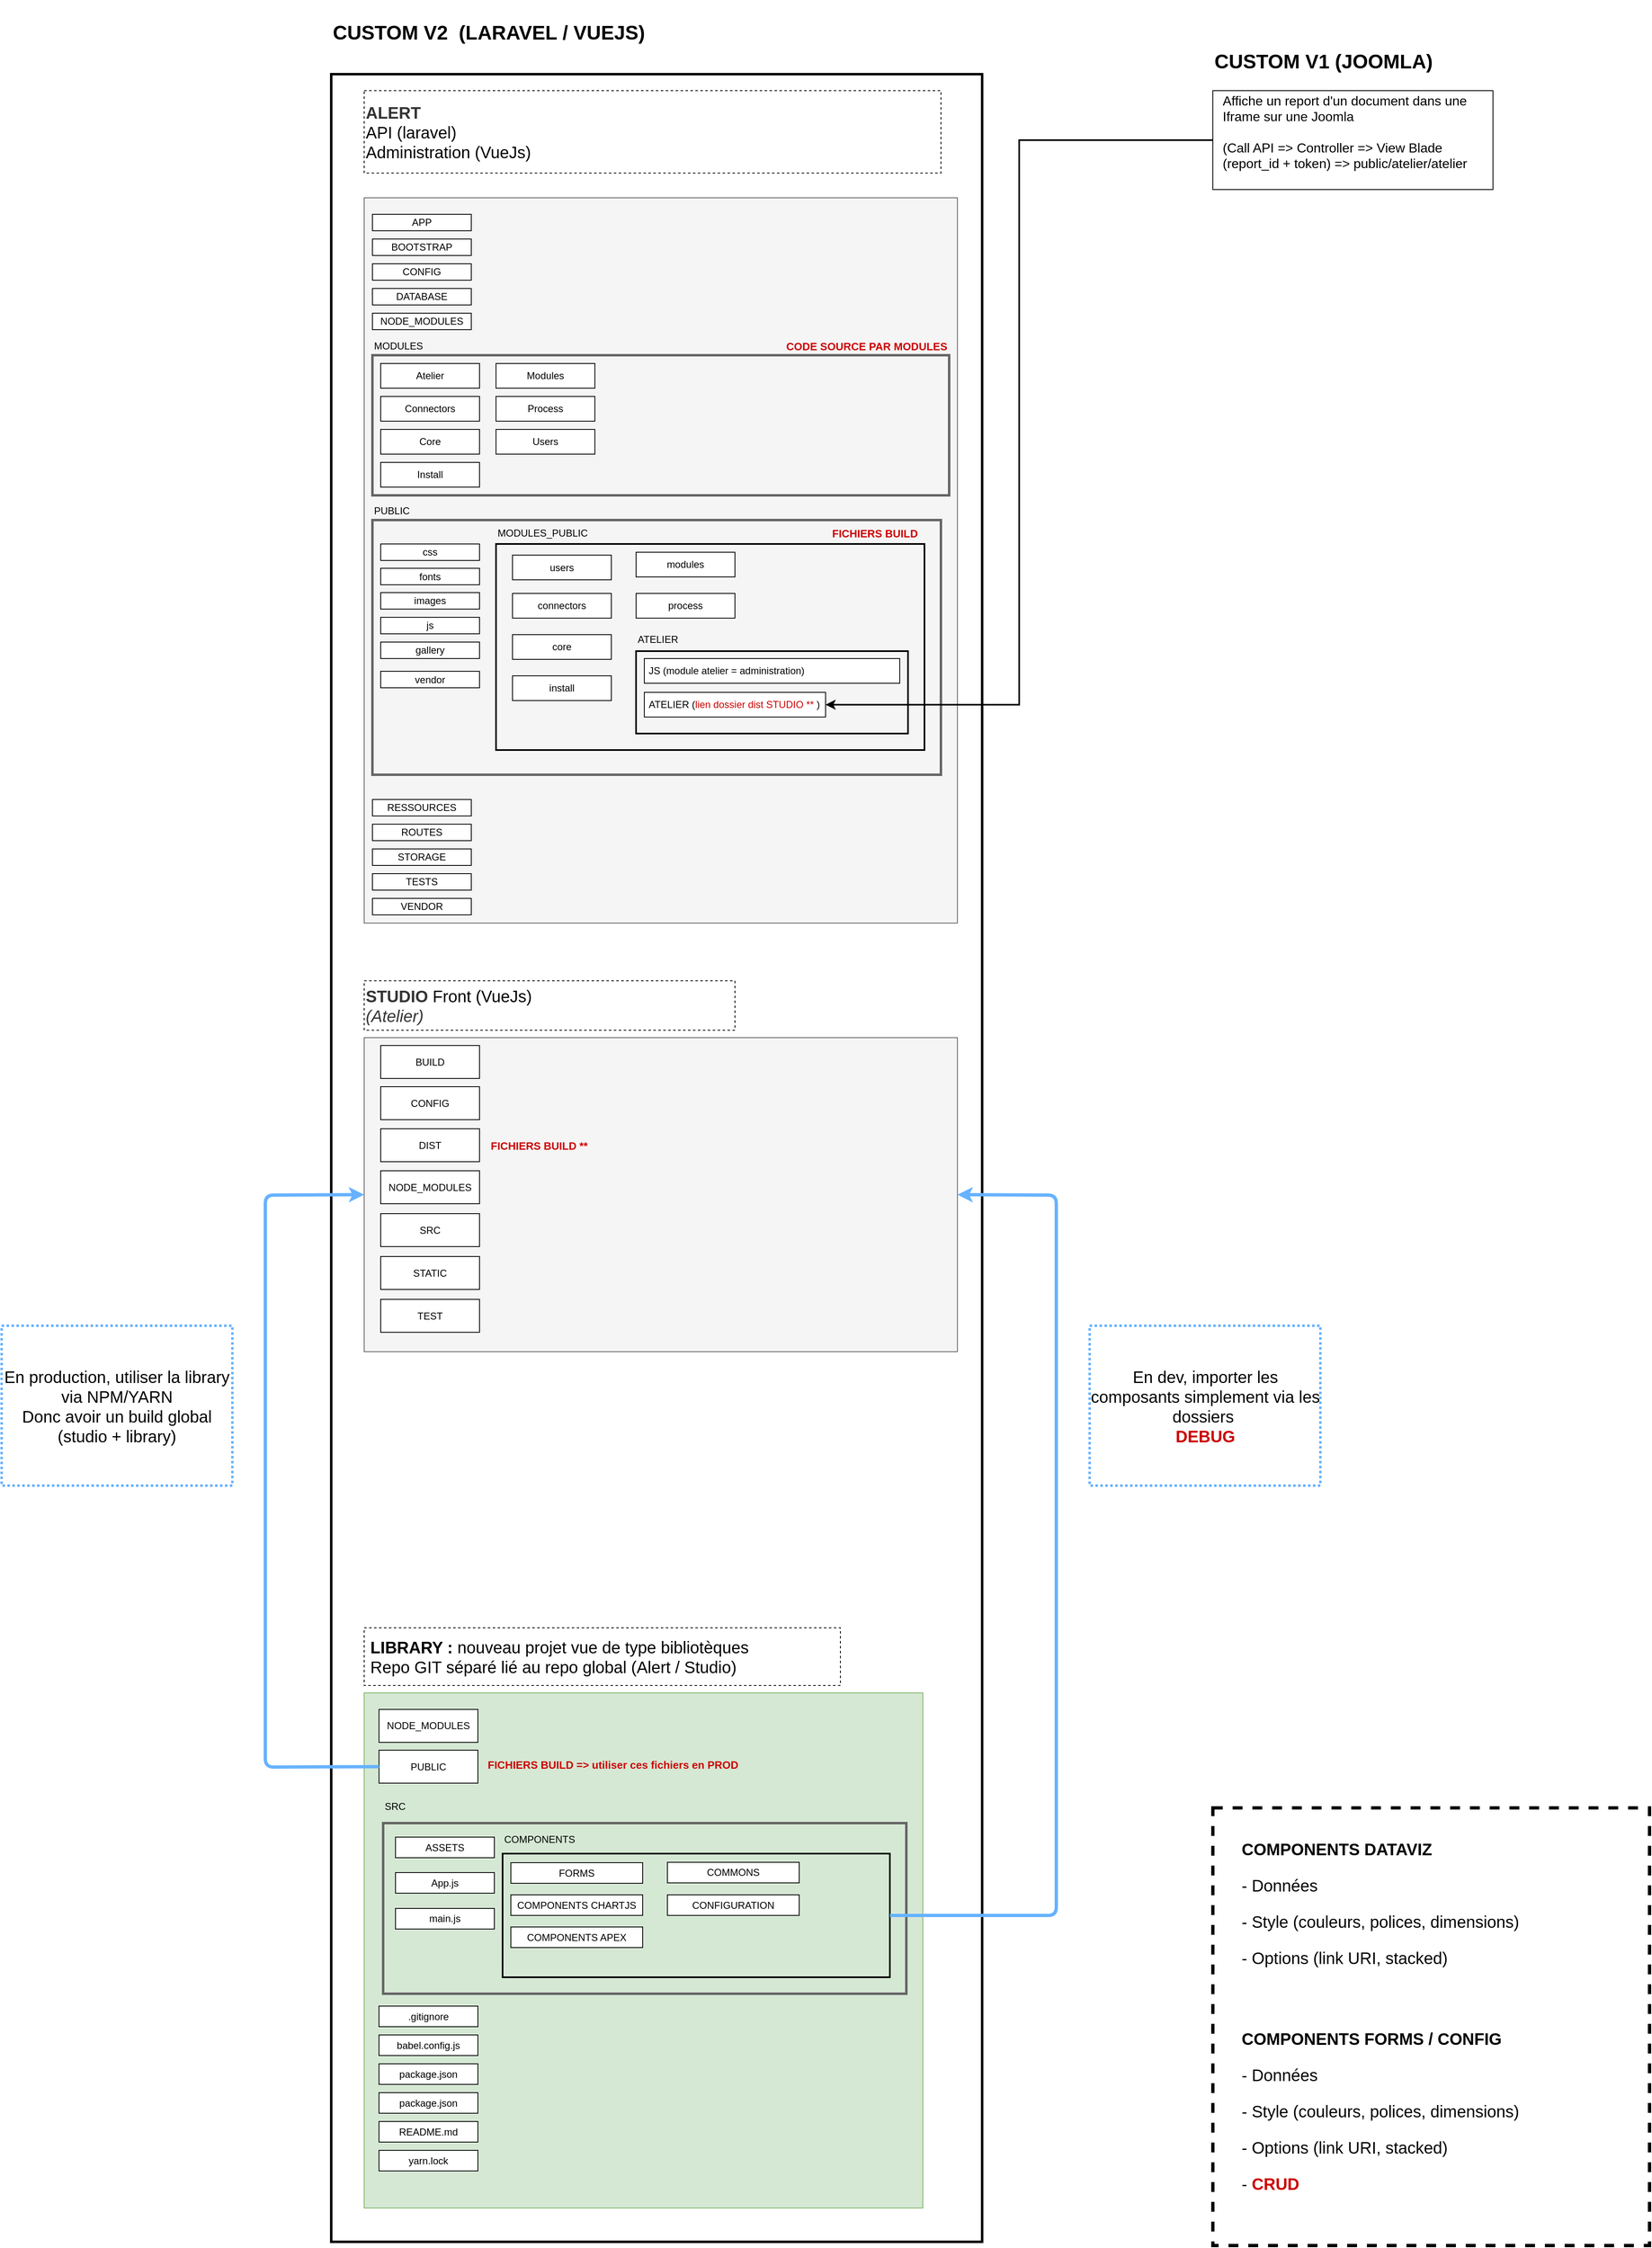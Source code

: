 <mxfile version="12.4.3" type="google" pages="1"><diagram id="PGjMWetetuKiOWKHM-UQ" name="Page-1"><mxGraphModel dx="2940" dy="2147" grid="1" gridSize="10" guides="1" tooltips="1" connect="1" arrows="1" fold="1" page="1" pageScale="1" pageWidth="827" pageHeight="1169" math="0" shadow="0"><root><mxCell id="0"/><mxCell id="1" parent="0"/><mxCell id="-2x3PVNWKfHu2iSr8TUa-105" value="" style="rounded=0;whiteSpace=wrap;html=1;dashed=1;strokeColor=#000000;strokeWidth=4;fillColor=none;movable=0;resizable=0;rotatable=0;deletable=0;editable=0;connectable=0;" parent="1" vertex="1"><mxGeometry x="1110" y="2143.5" width="530" height="531" as="geometry"/></mxCell><mxCell id="-2x3PVNWKfHu2iSr8TUa-1" value="" style="rounded=0;whiteSpace=wrap;html=1;strokeWidth=3;fillColor=none;movable=1;resizable=1;rotatable=1;deletable=1;editable=1;connectable=1;" parent="1" vertex="1"><mxGeometry x="40" y="40" width="790" height="2630" as="geometry"/></mxCell><mxCell id="-2x3PVNWKfHu2iSr8TUa-2" value="&lt;b&gt;&lt;font style=&quot;font-size: 24px&quot;&gt;CUSTOM V2&amp;nbsp; (LARAVEL / VUEJS)&lt;/font&gt;&lt;/b&gt;" style="text;html=1;strokeColor=none;fillColor=none;align=left;verticalAlign=middle;whiteSpace=wrap;rounded=0;" parent="1" vertex="1"><mxGeometry x="40" y="-50" width="500" height="80" as="geometry"/></mxCell><mxCell id="-2x3PVNWKfHu2iSr8TUa-3" value="" style="rounded=0;whiteSpace=wrap;html=1;" parent="1" vertex="1"><mxGeometry x="1110" y="60" width="340" height="120" as="geometry"/></mxCell><mxCell id="-2x3PVNWKfHu2iSr8TUa-4" value="&lt;b&gt;&lt;font style=&quot;font-size: 24px&quot;&gt;CUSTOM V1 (JOOMLA)&lt;/font&gt;&lt;/b&gt;" style="text;html=1;strokeColor=none;fillColor=none;align=left;verticalAlign=middle;whiteSpace=wrap;rounded=0;" parent="1" vertex="1"><mxGeometry x="1110" y="-0.5" width="320" height="50" as="geometry"/></mxCell><mxCell id="-2x3PVNWKfHu2iSr8TUa-5" value="" style="rounded=0;whiteSpace=wrap;html=1;fillColor=#f5f5f5;strokeColor=#666666;fontColor=#333333;movable=1;resizable=1;rotatable=1;deletable=1;editable=1;connectable=1;" parent="1" vertex="1"><mxGeometry x="80" y="190" width="720" height="880" as="geometry"/></mxCell><mxCell id="-2x3PVNWKfHu2iSr8TUa-6" value="&lt;font style=&quot;font-size: 20px&quot;&gt;&lt;span style=&quot;color: rgb(51 , 51 , 51)&quot;&gt;&lt;b&gt;ALERT&lt;/b&gt;&amp;nbsp;&lt;br&gt;&lt;/span&gt;API (laravel)&lt;br&gt;Administration (VueJs)&lt;/font&gt;" style="text;html=1;strokeColor=#000000;fillColor=none;align=left;verticalAlign=middle;whiteSpace=wrap;rounded=0;dashed=1;" parent="1" vertex="1"><mxGeometry x="80" y="60" width="700" height="100" as="geometry"/></mxCell><mxCell id="-2x3PVNWKfHu2iSr8TUa-7" value="" style="rounded=0;whiteSpace=wrap;html=1;fillColor=#f5f5f5;strokeColor=#666666;fontColor=#333333;movable=1;resizable=1;rotatable=1;deletable=1;editable=1;connectable=1;" parent="1" vertex="1"><mxGeometry x="80" y="1209" width="720" height="381" as="geometry"/></mxCell><mxCell id="-2x3PVNWKfHu2iSr8TUa-8" value="&lt;font style=&quot;font-size: 20px&quot;&gt;&lt;span style=&quot;color: rgb(51 , 51 , 51)&quot;&gt;&lt;b&gt;STUDIO&lt;/b&gt;&amp;nbsp;&lt;/span&gt;Front (VueJs)&lt;br style=&quot;color: rgb(51 , 51 , 51)&quot;&gt;&lt;font style=&quot;color: rgb(51 , 51 , 51) ; font-size: 20px&quot;&gt;&lt;i&gt;(Atelier)&amp;nbsp;&lt;/i&gt;&lt;/font&gt;&lt;/font&gt;" style="text;html=1;strokeColor=#000000;fillColor=none;align=left;verticalAlign=middle;whiteSpace=wrap;rounded=0;dashed=1;" parent="1" vertex="1"><mxGeometry x="80" y="1140" width="450" height="60" as="geometry"/></mxCell><mxCell id="-2x3PVNWKfHu2iSr8TUa-10" value="BUILD" style="rounded=0;whiteSpace=wrap;html=1;strokeColor=#000000;strokeWidth=1;fillColor=#ffffff;" parent="1" vertex="1"><mxGeometry x="100" y="1218.5" width="120" height="40" as="geometry"/></mxCell><mxCell id="-2x3PVNWKfHu2iSr8TUa-11" value="CONFIG" style="rounded=0;whiteSpace=wrap;html=1;strokeColor=#000000;strokeWidth=1;fillColor=#ffffff;" parent="1" vertex="1"><mxGeometry x="100" y="1268.5" width="120" height="40" as="geometry"/></mxCell><mxCell id="-2x3PVNWKfHu2iSr8TUa-12" value="DIST" style="rounded=0;whiteSpace=wrap;html=1;strokeColor=#000000;strokeWidth=1;fillColor=#ffffff;" parent="1" vertex="1"><mxGeometry x="100" y="1319.5" width="120" height="40" as="geometry"/></mxCell><mxCell id="-2x3PVNWKfHu2iSr8TUa-13" value="NODE_MODULES&lt;span style=&quot;color: rgba(0 , 0 , 0 , 0) ; font-family: monospace ; font-size: 0px ; white-space: nowrap&quot;&gt;%3CmxGraphModel%3E%3Croot%3E%3CmxCell%20id%3D%220%22%2F%3E%3CmxCell%20id%3D%221%22%20parent%3D%220%22%2F%3E%3CmxCell%20id%3D%222%22%20value%3D%22DIST%22%20style%3D%22rounded%3D0%3BwhiteSpace%3Dwrap%3Bhtml%3D1%3BstrokeColor%3D%23000000%3BstrokeWidth%3D1%3BfillColor%3D%23ffffff%3B%22%20vertex%3D%221%22%20parent%3D%221%22%3E%3CmxGeometry%20x%3D%22100%22%20y%3D%22440%22%20width%3D%22120%22%20height%3D%2240%22%20as%3D%22geometry%22%2F%3E%3C%2FmxCell%3E%3C%2Froot%3E%3C%2FmxGraphModel%3E&lt;/span&gt;" style="rounded=0;whiteSpace=wrap;html=1;strokeColor=#000000;strokeWidth=1;fillColor=#ffffff;" parent="1" vertex="1"><mxGeometry x="100" y="1370.5" width="120" height="40" as="geometry"/></mxCell><mxCell id="-2x3PVNWKfHu2iSr8TUa-14" value="SRC" style="rounded=0;whiteSpace=wrap;html=1;strokeColor=#000000;strokeWidth=1;fillColor=#ffffff;" parent="1" vertex="1"><mxGeometry x="100" y="1422.5" width="120" height="40" as="geometry"/></mxCell><mxCell id="-2x3PVNWKfHu2iSr8TUa-15" value="STATIC" style="rounded=0;whiteSpace=wrap;html=1;strokeColor=#000000;strokeWidth=1;fillColor=#ffffff;" parent="1" vertex="1"><mxGeometry x="100" y="1474.5" width="120" height="40" as="geometry"/></mxCell><mxCell id="-2x3PVNWKfHu2iSr8TUa-16" value="TEST" style="rounded=0;whiteSpace=wrap;html=1;strokeColor=#000000;strokeWidth=1;fillColor=#ffffff;" parent="1" vertex="1"><mxGeometry x="100" y="1526.5" width="120" height="40" as="geometry"/></mxCell><mxCell id="-2x3PVNWKfHu2iSr8TUa-17" value="APP" style="rounded=0;whiteSpace=wrap;html=1;strokeColor=#000000;strokeWidth=1;fillColor=#ffffff;movable=1;resizable=1;rotatable=1;deletable=1;editable=1;connectable=1;" parent="1" vertex="1"><mxGeometry x="90" y="210" width="120" height="20" as="geometry"/></mxCell><mxCell id="-2x3PVNWKfHu2iSr8TUa-19" value="BOOTSTRAP" style="rounded=0;whiteSpace=wrap;html=1;strokeColor=#000000;strokeWidth=1;fillColor=#ffffff;movable=1;resizable=1;rotatable=1;deletable=1;editable=1;connectable=1;" parent="1" vertex="1"><mxGeometry x="90" y="240" width="120" height="20" as="geometry"/></mxCell><mxCell id="-2x3PVNWKfHu2iSr8TUa-20" value="CONFIG" style="rounded=0;whiteSpace=wrap;html=1;strokeColor=#000000;strokeWidth=1;fillColor=#ffffff;movable=1;resizable=1;rotatable=1;deletable=1;editable=1;connectable=1;" parent="1" vertex="1"><mxGeometry x="90" y="270" width="120" height="20" as="geometry"/></mxCell><mxCell id="-2x3PVNWKfHu2iSr8TUa-21" value="DATABASE" style="rounded=0;whiteSpace=wrap;html=1;strokeColor=#000000;strokeWidth=1;fillColor=#ffffff;movable=1;resizable=1;rotatable=1;deletable=1;editable=1;connectable=1;" parent="1" vertex="1"><mxGeometry x="90" y="300" width="120" height="20" as="geometry"/></mxCell><mxCell id="-2x3PVNWKfHu2iSr8TUa-22" value="" style="rounded=0;whiteSpace=wrap;html=1;strokeColor=#666666;strokeWidth=3;fillColor=#f5f5f5;fontColor=#333333;movable=1;resizable=1;rotatable=1;deletable=1;editable=1;connectable=1;" parent="1" vertex="1"><mxGeometry x="90" y="381" width="700" height="170" as="geometry"/></mxCell><mxCell id="-2x3PVNWKfHu2iSr8TUa-23" value="MODULES" style="text;html=1;strokeColor=none;fillColor=none;align=left;verticalAlign=middle;whiteSpace=wrap;rounded=0;movable=1;resizable=1;rotatable=1;deletable=1;editable=1;connectable=1;" parent="1" vertex="1"><mxGeometry x="90" y="360" width="120" height="20" as="geometry"/></mxCell><mxCell id="-2x3PVNWKfHu2iSr8TUa-24" value="Atelier" style="rounded=0;whiteSpace=wrap;html=1;strokeColor=#000000;strokeWidth=1;fillColor=#ffffff;movable=1;resizable=1;rotatable=1;deletable=1;editable=1;connectable=1;" parent="1" vertex="1"><mxGeometry x="100" y="391" width="120" height="30" as="geometry"/></mxCell><mxCell id="-2x3PVNWKfHu2iSr8TUa-25" value="Connectors" style="rounded=0;whiteSpace=wrap;html=1;strokeColor=#000000;strokeWidth=1;fillColor=#ffffff;movable=1;resizable=1;rotatable=1;deletable=1;editable=1;connectable=1;" parent="1" vertex="1"><mxGeometry x="100" y="431" width="120" height="30" as="geometry"/></mxCell><mxCell id="-2x3PVNWKfHu2iSr8TUa-26" value="Core" style="rounded=0;whiteSpace=wrap;html=1;strokeColor=#000000;strokeWidth=1;fillColor=#ffffff;movable=1;resizable=1;rotatable=1;deletable=1;editable=1;connectable=1;" parent="1" vertex="1"><mxGeometry x="100" y="471" width="120" height="30" as="geometry"/></mxCell><mxCell id="-2x3PVNWKfHu2iSr8TUa-27" value="Install" style="rounded=0;whiteSpace=wrap;html=1;strokeColor=#000000;strokeWidth=1;fillColor=#ffffff;movable=1;resizable=1;rotatable=1;deletable=1;editable=1;connectable=1;" parent="1" vertex="1"><mxGeometry x="100" y="511" width="120" height="30" as="geometry"/></mxCell><mxCell id="-2x3PVNWKfHu2iSr8TUa-28" value="Modules" style="rounded=0;whiteSpace=wrap;html=1;strokeColor=#000000;strokeWidth=1;fillColor=#ffffff;movable=1;resizable=1;rotatable=1;deletable=1;editable=1;connectable=1;" parent="1" vertex="1"><mxGeometry x="240" y="391" width="120" height="30" as="geometry"/></mxCell><mxCell id="-2x3PVNWKfHu2iSr8TUa-29" value="Process" style="rounded=0;whiteSpace=wrap;html=1;strokeColor=#000000;strokeWidth=1;fillColor=#ffffff;movable=1;resizable=1;rotatable=1;deletable=1;editable=1;connectable=1;" parent="1" vertex="1"><mxGeometry x="240" y="431" width="120" height="30" as="geometry"/></mxCell><mxCell id="-2x3PVNWKfHu2iSr8TUa-30" value="Users" style="rounded=0;whiteSpace=wrap;html=1;strokeColor=#000000;strokeWidth=1;fillColor=#ffffff;movable=1;resizable=1;rotatable=1;deletable=1;editable=1;connectable=1;" parent="1" vertex="1"><mxGeometry x="240" y="471" width="120" height="30" as="geometry"/></mxCell><mxCell id="-2x3PVNWKfHu2iSr8TUa-31" value="NODE_MODULES" style="rounded=0;whiteSpace=wrap;html=1;strokeColor=#000000;strokeWidth=1;fillColor=#ffffff;movable=1;resizable=1;rotatable=1;deletable=1;editable=1;connectable=1;" parent="1" vertex="1"><mxGeometry x="90" y="330" width="120" height="20" as="geometry"/></mxCell><mxCell id="-2x3PVNWKfHu2iSr8TUa-33" value="RESSOURCES" style="rounded=0;whiteSpace=wrap;html=1;strokeColor=#000000;strokeWidth=1;fillColor=#ffffff;movable=1;resizable=1;rotatable=1;deletable=1;editable=1;connectable=1;" parent="1" vertex="1"><mxGeometry x="90" y="920" width="120" height="20" as="geometry"/></mxCell><mxCell id="-2x3PVNWKfHu2iSr8TUa-34" value="ROUTES" style="rounded=0;whiteSpace=wrap;html=1;strokeColor=#000000;strokeWidth=1;fillColor=#ffffff;movable=1;resizable=1;rotatable=1;deletable=1;editable=1;connectable=1;" parent="1" vertex="1"><mxGeometry x="90" y="950" width="120" height="20" as="geometry"/></mxCell><mxCell id="-2x3PVNWKfHu2iSr8TUa-35" value="STORAGE" style="rounded=0;whiteSpace=wrap;html=1;strokeColor=#000000;strokeWidth=1;fillColor=#ffffff;movable=1;resizable=1;rotatable=1;deletable=1;editable=1;connectable=1;" parent="1" vertex="1"><mxGeometry x="90" y="980" width="120" height="20" as="geometry"/></mxCell><mxCell id="-2x3PVNWKfHu2iSr8TUa-36" value="TESTS" style="rounded=0;whiteSpace=wrap;html=1;strokeColor=#000000;strokeWidth=1;fillColor=#ffffff;movable=1;resizable=1;rotatable=1;deletable=1;editable=1;connectable=1;" parent="1" vertex="1"><mxGeometry x="90" y="1010" width="120" height="20" as="geometry"/></mxCell><mxCell id="-2x3PVNWKfHu2iSr8TUa-37" value="VENDOR" style="rounded=0;whiteSpace=wrap;html=1;strokeColor=#000000;strokeWidth=1;fillColor=#ffffff;movable=1;resizable=1;rotatable=1;deletable=1;editable=1;connectable=1;" parent="1" vertex="1"><mxGeometry x="90" y="1040" width="120" height="20" as="geometry"/></mxCell><mxCell id="-2x3PVNWKfHu2iSr8TUa-38" value="" style="rounded=0;whiteSpace=wrap;html=1;strokeColor=#666666;strokeWidth=3;fillColor=#f5f5f5;fontColor=#333333;movable=1;resizable=1;rotatable=1;deletable=1;editable=1;connectable=1;" parent="1" vertex="1"><mxGeometry x="90" y="581" width="690" height="309" as="geometry"/></mxCell><mxCell id="-2x3PVNWKfHu2iSr8TUa-39" value="PUBLIC" style="text;html=1;strokeColor=none;fillColor=none;align=left;verticalAlign=middle;whiteSpace=wrap;rounded=0;movable=1;resizable=1;rotatable=1;deletable=1;editable=1;connectable=1;" parent="1" vertex="1"><mxGeometry x="90" y="559.5" width="120" height="20" as="geometry"/></mxCell><mxCell id="-2x3PVNWKfHu2iSr8TUa-40" value="css" style="rounded=0;whiteSpace=wrap;html=1;strokeColor=#000000;strokeWidth=1;fillColor=#ffffff;movable=1;resizable=1;rotatable=1;deletable=1;editable=1;connectable=1;" parent="1" vertex="1"><mxGeometry x="100" y="610" width="120" height="20" as="geometry"/></mxCell><mxCell id="-2x3PVNWKfHu2iSr8TUa-41" value="fonts" style="rounded=0;whiteSpace=wrap;html=1;strokeColor=#000000;strokeWidth=1;fillColor=#ffffff;movable=1;resizable=1;rotatable=1;deletable=1;editable=1;connectable=1;" parent="1" vertex="1"><mxGeometry x="100" y="639.5" width="120" height="20" as="geometry"/></mxCell><mxCell id="-2x3PVNWKfHu2iSr8TUa-42" value="images" style="rounded=0;whiteSpace=wrap;html=1;strokeColor=#000000;strokeWidth=1;fillColor=#ffffff;movable=1;resizable=1;rotatable=1;deletable=1;editable=1;connectable=1;" parent="1" vertex="1"><mxGeometry x="100" y="669" width="120" height="20" as="geometry"/></mxCell><mxCell id="-2x3PVNWKfHu2iSr8TUa-44" value="js" style="rounded=0;whiteSpace=wrap;html=1;strokeColor=#000000;strokeWidth=1;fillColor=#ffffff;movable=1;resizable=1;rotatable=1;deletable=1;editable=1;connectable=1;" parent="1" vertex="1"><mxGeometry x="100" y="699" width="120" height="20" as="geometry"/></mxCell><mxCell id="-2x3PVNWKfHu2iSr8TUa-45" value="" style="rounded=0;whiteSpace=wrap;html=1;strokeColor=#000000;strokeWidth=2;fillColor=none;movable=1;resizable=1;rotatable=1;deletable=1;editable=1;connectable=1;" parent="1" vertex="1"><mxGeometry x="240" y="610" width="520" height="250" as="geometry"/></mxCell><mxCell id="-2x3PVNWKfHu2iSr8TUa-47" value="MODULES_PUBLIC" style="text;html=1;strokeColor=none;fillColor=none;align=left;verticalAlign=middle;whiteSpace=wrap;rounded=0;movable=1;resizable=1;rotatable=1;deletable=1;editable=1;connectable=1;" parent="1" vertex="1"><mxGeometry x="240" y="587" width="120" height="20" as="geometry"/></mxCell><mxCell id="-2x3PVNWKfHu2iSr8TUa-48" value="" style="rounded=0;whiteSpace=wrap;html=1;strokeColor=#000000;strokeWidth=2;fillColor=none;movable=1;resizable=1;rotatable=1;deletable=1;editable=1;connectable=1;" parent="1" vertex="1"><mxGeometry x="410" y="740" width="330" height="100" as="geometry"/></mxCell><mxCell id="-2x3PVNWKfHu2iSr8TUa-49" value="gallery" style="rounded=0;whiteSpace=wrap;html=1;strokeColor=#000000;strokeWidth=1;fillColor=#ffffff;movable=1;resizable=1;rotatable=1;deletable=1;editable=1;connectable=1;" parent="1" vertex="1"><mxGeometry x="100" y="729" width="120" height="20" as="geometry"/></mxCell><mxCell id="-2x3PVNWKfHu2iSr8TUa-50" value="vendor" style="rounded=0;whiteSpace=wrap;html=1;strokeColor=#000000;strokeWidth=1;fillColor=#ffffff;movable=1;resizable=1;rotatable=1;deletable=1;editable=1;connectable=1;" parent="1" vertex="1"><mxGeometry x="100" y="764.5" width="120" height="20" as="geometry"/></mxCell><mxCell id="-2x3PVNWKfHu2iSr8TUa-51" value="connectors" style="rounded=0;whiteSpace=wrap;html=1;strokeColor=#000000;strokeWidth=1;fillColor=#ffffff;movable=1;resizable=1;rotatable=1;deletable=1;editable=1;connectable=1;" parent="1" vertex="1"><mxGeometry x="260" y="670" width="120" height="30" as="geometry"/></mxCell><mxCell id="-2x3PVNWKfHu2iSr8TUa-52" value="core" style="rounded=0;whiteSpace=wrap;html=1;strokeColor=#000000;strokeWidth=1;fillColor=#ffffff;movable=1;resizable=1;rotatable=1;deletable=1;editable=1;connectable=1;" parent="1" vertex="1"><mxGeometry x="260" y="720" width="120" height="30" as="geometry"/></mxCell><mxCell id="-2x3PVNWKfHu2iSr8TUa-53" value="install" style="rounded=0;whiteSpace=wrap;html=1;strokeColor=#000000;strokeWidth=1;fillColor=#ffffff;movable=1;resizable=1;rotatable=1;deletable=1;editable=1;connectable=1;" parent="1" vertex="1"><mxGeometry x="260" y="770" width="120" height="30" as="geometry"/></mxCell><mxCell id="-2x3PVNWKfHu2iSr8TUa-54" value="modules" style="rounded=0;whiteSpace=wrap;html=1;strokeColor=#000000;strokeWidth=1;fillColor=#ffffff;movable=1;resizable=1;rotatable=1;deletable=1;editable=1;connectable=1;" parent="1" vertex="1"><mxGeometry x="410" y="620" width="120" height="30" as="geometry"/></mxCell><mxCell id="-2x3PVNWKfHu2iSr8TUa-55" value="process" style="rounded=0;whiteSpace=wrap;html=1;strokeColor=#000000;strokeWidth=1;fillColor=#ffffff;movable=1;resizable=1;rotatable=1;deletable=1;editable=1;connectable=1;" parent="1" vertex="1"><mxGeometry x="410" y="670" width="120" height="30" as="geometry"/></mxCell><mxCell id="-2x3PVNWKfHu2iSr8TUa-56" value="users" style="rounded=0;whiteSpace=wrap;html=1;strokeColor=#000000;strokeWidth=1;fillColor=#ffffff;movable=1;resizable=1;rotatable=1;deletable=1;editable=1;connectable=1;" parent="1" vertex="1"><mxGeometry x="260" y="623.5" width="120" height="30" as="geometry"/></mxCell><mxCell id="-2x3PVNWKfHu2iSr8TUa-58" value="ATELIER" style="text;html=1;strokeColor=none;fillColor=none;align=left;verticalAlign=middle;whiteSpace=wrap;rounded=0;movable=1;resizable=1;rotatable=1;deletable=1;editable=1;connectable=1;" parent="1" vertex="1"><mxGeometry x="410" y="715.5" width="120" height="20" as="geometry"/></mxCell><mxCell id="-2x3PVNWKfHu2iSr8TUa-61" value="&amp;nbsp;JS (module atelier = administration)" style="rounded=0;whiteSpace=wrap;html=1;strokeColor=#000000;strokeWidth=1;fillColor=#ffffff;align=left;movable=1;resizable=1;rotatable=1;deletable=1;editable=1;connectable=1;" parent="1" vertex="1"><mxGeometry x="420" y="749" width="310" height="30" as="geometry"/></mxCell><mxCell id="-2x3PVNWKfHu2iSr8TUa-62" value="&amp;nbsp;ATELIER (&lt;font color=&quot;#cc0000&quot;&gt;lien dossier dist STUDIO **&lt;/font&gt;&amp;nbsp;)" style="rounded=0;whiteSpace=wrap;html=1;strokeColor=#000000;strokeWidth=1;fillColor=#ffffff;align=left;movable=1;resizable=1;rotatable=1;deletable=1;editable=1;connectable=1;" parent="1" vertex="1"><mxGeometry x="420" y="790" width="220" height="30" as="geometry"/></mxCell><mxCell id="-2x3PVNWKfHu2iSr8TUa-63" value="&lt;b&gt;&lt;font color=&quot;#cc0000&quot; style=&quot;font-size: 13px&quot;&gt;FICHIERS BUILD&lt;/font&gt;&lt;/b&gt;" style="text;html=1;strokeColor=none;fillColor=none;align=center;verticalAlign=middle;whiteSpace=wrap;rounded=0;movable=1;resizable=1;rotatable=1;deletable=1;editable=1;connectable=1;" parent="1" vertex="1"><mxGeometry x="640" y="587" width="120" height="20" as="geometry"/></mxCell><mxCell id="-2x3PVNWKfHu2iSr8TUa-64" value="&lt;font color=&quot;#cc0000&quot;&gt;&lt;span style=&quot;font-size: 13px&quot;&gt;&lt;b&gt;CODE SOURCE PAR MODULES&lt;/b&gt;&lt;/span&gt;&lt;/font&gt;" style="text;html=1;strokeColor=none;fillColor=none;align=center;verticalAlign=middle;whiteSpace=wrap;rounded=0;movable=1;resizable=1;rotatable=1;deletable=1;editable=1;connectable=1;" parent="1" vertex="1"><mxGeometry x="590" y="360" width="200" height="20" as="geometry"/></mxCell><mxCell id="-2x3PVNWKfHu2iSr8TUa-65" value="" style="rounded=0;whiteSpace=wrap;html=1;strokeColor=#82b366;strokeWidth=1;fillColor=#d5e8d4;" parent="1" vertex="1"><mxGeometry x="80" y="2004" width="678" height="625" as="geometry"/></mxCell><mxCell id="-2x3PVNWKfHu2iSr8TUa-67" value="NODE_MODULES" style="rounded=0;whiteSpace=wrap;html=1;strokeColor=#000000;strokeWidth=1;fillColor=#ffffff;" parent="1" vertex="1"><mxGeometry x="98" y="2024" width="120" height="40" as="geometry"/></mxCell><mxCell id="-2x3PVNWKfHu2iSr8TUa-69" value="PUBLIC" style="rounded=0;whiteSpace=wrap;html=1;strokeColor=#000000;strokeWidth=1;fillColor=#ffffff;" parent="1" vertex="1"><mxGeometry x="98" y="2073.5" width="120" height="40" as="geometry"/></mxCell><mxCell id="-2x3PVNWKfHu2iSr8TUa-70" value=".gitignore" style="rounded=0;whiteSpace=wrap;html=1;strokeColor=#000000;strokeWidth=1;fillColor=#ffffff;" parent="1" vertex="1"><mxGeometry x="98" y="2384" width="120" height="25" as="geometry"/></mxCell><mxCell id="-2x3PVNWKfHu2iSr8TUa-71" value="babel.config.js" style="rounded=0;whiteSpace=wrap;html=1;strokeColor=#000000;strokeWidth=1;fillColor=#ffffff;" parent="1" vertex="1"><mxGeometry x="98" y="2419" width="120" height="25" as="geometry"/></mxCell><mxCell id="-2x3PVNWKfHu2iSr8TUa-72" value="package.json" style="rounded=0;whiteSpace=wrap;html=1;strokeColor=#000000;strokeWidth=1;fillColor=#ffffff;" parent="1" vertex="1"><mxGeometry x="98" y="2454" width="120" height="25" as="geometry"/></mxCell><mxCell id="-2x3PVNWKfHu2iSr8TUa-75" value="package.json" style="rounded=0;whiteSpace=wrap;html=1;strokeColor=#000000;strokeWidth=1;fillColor=#ffffff;" parent="1" vertex="1"><mxGeometry x="98" y="2489" width="120" height="25" as="geometry"/></mxCell><mxCell id="-2x3PVNWKfHu2iSr8TUa-76" value="README.md" style="rounded=0;whiteSpace=wrap;html=1;strokeColor=#000000;strokeWidth=1;fillColor=#ffffff;" parent="1" vertex="1"><mxGeometry x="98" y="2524" width="120" height="25" as="geometry"/></mxCell><mxCell id="-2x3PVNWKfHu2iSr8TUa-77" value="yarn.lock" style="rounded=0;whiteSpace=wrap;html=1;strokeColor=#000000;strokeWidth=1;fillColor=#ffffff;" parent="1" vertex="1"><mxGeometry x="98" y="2559" width="120" height="25" as="geometry"/></mxCell><mxCell id="-2x3PVNWKfHu2iSr8TUa-78" value="&lt;b&gt;&lt;font color=&quot;#cc0000&quot; style=&quot;font-size: 13px&quot;&gt;FICHIERS BUILD =&amp;gt; utiliser ces fichiers en PROD&lt;/font&gt;&lt;/b&gt;" style="text;html=1;strokeColor=none;fillColor=none;align=left;verticalAlign=middle;whiteSpace=wrap;rounded=0;" parent="1" vertex="1"><mxGeometry x="228" y="2073" width="500" height="36" as="geometry"/></mxCell><mxCell id="-2x3PVNWKfHu2iSr8TUa-83" value="" style="rounded=0;whiteSpace=wrap;html=1;strokeColor=#666666;strokeWidth=3;fillColor=none;fontColor=#333333;movable=1;resizable=1;rotatable=1;deletable=1;editable=1;connectable=1;" parent="1" vertex="1"><mxGeometry x="103" y="2162" width="635" height="207" as="geometry"/></mxCell><mxCell id="-2x3PVNWKfHu2iSr8TUa-84" value="SRC" style="text;html=1;strokeColor=none;fillColor=none;align=left;verticalAlign=middle;whiteSpace=wrap;rounded=0;" parent="1" vertex="1"><mxGeometry x="103" y="2132" width="120" height="20" as="geometry"/></mxCell><mxCell id="-2x3PVNWKfHu2iSr8TUa-85" value="ASSETS" style="rounded=0;whiteSpace=wrap;html=1;strokeColor=#000000;strokeWidth=1;fillColor=#ffffff;" parent="1" vertex="1"><mxGeometry x="118" y="2179" width="120" height="25" as="geometry"/></mxCell><mxCell id="-2x3PVNWKfHu2iSr8TUa-86" value="" style="rounded=0;whiteSpace=wrap;html=1;strokeColor=#000000;strokeWidth=2;fillColor=none;" parent="1" vertex="1"><mxGeometry x="248" y="2199" width="470" height="150" as="geometry"/></mxCell><mxCell id="-2x3PVNWKfHu2iSr8TUa-87" value="App.js" style="rounded=0;whiteSpace=wrap;html=1;strokeColor=#000000;strokeWidth=1;fillColor=#ffffff;" parent="1" vertex="1"><mxGeometry x="118" y="2222" width="120" height="25" as="geometry"/></mxCell><mxCell id="-2x3PVNWKfHu2iSr8TUa-88" value="main.js" style="rounded=0;whiteSpace=wrap;html=1;strokeColor=#000000;strokeWidth=1;fillColor=#ffffff;" parent="1" vertex="1"><mxGeometry x="118" y="2265.5" width="120" height="25" as="geometry"/></mxCell><mxCell id="-2x3PVNWKfHu2iSr8TUa-89" value="COMPONENTS" style="text;html=1;strokeColor=none;fillColor=none;align=left;verticalAlign=middle;whiteSpace=wrap;rounded=0;" parent="1" vertex="1"><mxGeometry x="248" y="2171.5" width="120" height="20" as="geometry"/></mxCell><mxCell id="-2x3PVNWKfHu2iSr8TUa-90" value="FORMS" style="rounded=0;whiteSpace=wrap;html=1;strokeColor=#000000;strokeWidth=1;fillColor=#ffffff;" parent="1" vertex="1"><mxGeometry x="258" y="2210" width="160" height="25" as="geometry"/></mxCell><mxCell id="-2x3PVNWKfHu2iSr8TUa-91" value="COMPONENTS CHARTJS" style="rounded=0;whiteSpace=wrap;html=1;strokeColor=#000000;strokeWidth=1;fillColor=#ffffff;" parent="1" vertex="1"><mxGeometry x="258" y="2249" width="160" height="25" as="geometry"/></mxCell><mxCell id="-2x3PVNWKfHu2iSr8TUa-92" value="COMPONENTS APEX" style="rounded=0;whiteSpace=wrap;html=1;strokeColor=#000000;strokeWidth=1;fillColor=#ffffff;" parent="1" vertex="1"><mxGeometry x="258" y="2288" width="160" height="25" as="geometry"/></mxCell><mxCell id="-2x3PVNWKfHu2iSr8TUa-93" value="COMMONS" style="rounded=0;whiteSpace=wrap;html=1;strokeColor=#000000;strokeWidth=1;fillColor=#ffffff;" parent="1" vertex="1"><mxGeometry x="448" y="2209.5" width="160" height="25" as="geometry"/></mxCell><mxCell id="-2x3PVNWKfHu2iSr8TUa-94" value="&lt;font style=&quot;font-size: 20px&quot;&gt;&lt;b&gt;&amp;nbsp;LIBRARY :&amp;nbsp;&lt;/b&gt;nouveau projet vue de type bibliotèques&lt;br&gt;&amp;nbsp;Repo GIT séparé lié au repo global (Alert / Studio)&lt;/font&gt;" style="text;html=1;strokeColor=#000000;fillColor=none;align=left;verticalAlign=middle;whiteSpace=wrap;rounded=0;dashed=1;" parent="1" vertex="1"><mxGeometry x="80" y="1925" width="578" height="70" as="geometry"/></mxCell><mxCell id="-2x3PVNWKfHu2iSr8TUa-96" value="&lt;b&gt;&lt;font color=&quot;#cc0000&quot; style=&quot;font-size: 13px&quot;&gt;FICHIERS BUILD **&lt;/font&gt;&lt;/b&gt;" style="text;html=1;strokeColor=none;fillColor=none;align=center;verticalAlign=middle;whiteSpace=wrap;rounded=0;" parent="1" vertex="1"><mxGeometry x="225" y="1330" width="135" height="20" as="geometry"/></mxCell><mxCell id="-2x3PVNWKfHu2iSr8TUa-98" value="" style="endArrow=classic;html=1;entryX=1;entryY=0.5;entryDx=0;entryDy=0;exitX=1;exitY=0.5;exitDx=0;exitDy=0;strokeWidth=4;strokeColor=#66B2FF;" parent="1" source="-2x3PVNWKfHu2iSr8TUa-86" target="-2x3PVNWKfHu2iSr8TUa-7" edge="1"><mxGeometry width="50" height="50" relative="1" as="geometry"><mxPoint x="970" y="2660" as="sourcePoint"/><mxPoint x="1260" y="1580" as="targetPoint"/><Array as="points"><mxPoint x="920" y="2274"/><mxPoint x="920" y="1400"/></Array></mxGeometry></mxCell><mxCell id="-2x3PVNWKfHu2iSr8TUa-99" value="" style="endArrow=classic;html=1;strokeWidth=4;entryX=0;entryY=0.5;entryDx=0;entryDy=0;exitX=0;exitY=0.5;exitDx=0;exitDy=0;strokeColor=#66B2FF;" parent="1" source="-2x3PVNWKfHu2iSr8TUa-69" target="-2x3PVNWKfHu2iSr8TUa-7" edge="1"><mxGeometry width="50" height="50" relative="1" as="geometry"><mxPoint x="40" y="3350" as="sourcePoint"/><mxPoint x="90" y="3300" as="targetPoint"/><Array as="points"><mxPoint x="-40" y="2094"/><mxPoint x="-40" y="1400"/></Array></mxGeometry></mxCell><mxCell id="-2x3PVNWKfHu2iSr8TUa-100" value="&lt;font style=&quot;font-size: 20px&quot;&gt;En production, utiliser la library via NPM/YARN&lt;br&gt;Donc avoir un build global (studio + library)&lt;br&gt;&lt;/font&gt;" style="text;html=1;strokeColor=#66B2FF;fillColor=none;align=center;verticalAlign=middle;whiteSpace=wrap;rounded=0;dashed=1;dashPattern=1 1;strokeWidth=3;" parent="1" vertex="1"><mxGeometry x="-360" y="1558.5" width="280" height="194" as="geometry"/></mxCell><mxCell id="-2x3PVNWKfHu2iSr8TUa-101" value="&lt;font style=&quot;font-size: 20px&quot;&gt;En dev, importer les composants simplement via les dossiers&amp;nbsp;&lt;br&gt;&lt;b&gt;&lt;font color=&quot;#cc0000&quot;&gt;DEBUG&lt;/font&gt;&lt;/b&gt;&lt;br&gt;&lt;/font&gt;" style="text;html=1;strokeColor=#66B2FF;fillColor=none;align=center;verticalAlign=middle;whiteSpace=wrap;rounded=0;dashed=1;dashPattern=1 1;strokeWidth=3;" parent="1" vertex="1"><mxGeometry x="960.5" y="1558.5" width="280" height="194" as="geometry"/></mxCell><mxCell id="-2x3PVNWKfHu2iSr8TUa-103" value="&lt;h1 style=&quot;font-size: 20px&quot;&gt;&lt;font style=&quot;font-size: 20px&quot;&gt;COMPONENTS DATAVIZ&lt;/font&gt;&lt;/h1&gt;&lt;p style=&quot;font-size: 20px&quot;&gt;&lt;font style=&quot;font-size: 20px&quot;&gt;- Données&lt;/font&gt;&lt;/p&gt;&lt;p style=&quot;font-size: 20px&quot;&gt;&lt;font style=&quot;font-size: 20px&quot;&gt;- Style (couleurs, polices, dimensions)&lt;/font&gt;&lt;/p&gt;&lt;p style=&quot;font-size: 20px&quot;&gt;&lt;font style=&quot;font-size: 20px&quot;&gt;- Options (link URI, stacked)&lt;/font&gt;&lt;/p&gt;&lt;p style=&quot;font-size: 20px&quot;&gt;&lt;br&gt;&lt;/p&gt;" style="text;html=1;strokeColor=none;fillColor=none;spacing=5;spacingTop=-20;whiteSpace=wrap;overflow=hidden;rounded=0;dashed=1;dashPattern=1 1;" parent="1" vertex="1"><mxGeometry x="1140" y="2179" width="460" height="186" as="geometry"/></mxCell><mxCell id="-2x3PVNWKfHu2iSr8TUa-104" value="&lt;h1 style=&quot;font-size: 20px&quot;&gt;&lt;font style=&quot;font-size: 20px&quot;&gt;COMPONENTS FORMS / CONFIG&lt;/font&gt;&lt;/h1&gt;&lt;p style=&quot;font-size: 20px&quot;&gt;&lt;font style=&quot;font-size: 20px&quot;&gt;- Données&lt;/font&gt;&lt;/p&gt;&lt;p style=&quot;font-size: 20px&quot;&gt;&lt;font style=&quot;font-size: 20px&quot;&gt;- Style (couleurs, polices, dimensions)&lt;/font&gt;&lt;/p&gt;&lt;p style=&quot;font-size: 20px&quot;&gt;&lt;font style=&quot;font-size: 20px&quot;&gt;- Options (link URI, stacked)&lt;/font&gt;&lt;/p&gt;&lt;p style=&quot;font-size: 20px&quot;&gt;&lt;font style=&quot;font-size: 20px&quot;&gt;- &lt;b&gt;&lt;font color=&quot;#cc0000&quot; style=&quot;font-size: 20px&quot;&gt;CRUD&lt;/font&gt;&lt;/b&gt;&lt;/font&gt;&lt;/p&gt;&lt;p style=&quot;font-size: 20px&quot;&gt;&lt;br&gt;&lt;/p&gt;" style="text;html=1;strokeColor=none;fillColor=none;spacing=5;spacingTop=-20;whiteSpace=wrap;overflow=hidden;rounded=0;dashed=1;dashPattern=1 1;" parent="1" vertex="1"><mxGeometry x="1140" y="2409" width="460" height="220" as="geometry"/></mxCell><mxCell id="-2x3PVNWKfHu2iSr8TUa-106" style="edgeStyle=orthogonalEdgeStyle;rounded=0;orthogonalLoop=1;jettySize=auto;html=1;entryX=1;entryY=0.5;entryDx=0;entryDy=0;strokeColor=#000000;strokeWidth=2;" parent="1" source="-2x3PVNWKfHu2iSr8TUa-3" target="-2x3PVNWKfHu2iSr8TUa-62" edge="1"><mxGeometry relative="1" as="geometry"/></mxCell><mxCell id="-2x3PVNWKfHu2iSr8TUa-108" value="&lt;font style=&quot;font-size: 16px&quot;&gt;Affiche un report d'un document dans une Iframe sur une Joomla&lt;br&gt;&lt;br&gt;(Call API =&amp;gt; Controller =&amp;gt; View Blade (report_id + token) =&amp;gt; public/atelier/atelier&lt;br&gt;&lt;/font&gt;" style="text;html=1;strokeColor=none;fillColor=none;align=left;verticalAlign=middle;whiteSpace=wrap;rounded=0;dashed=1;" parent="1" vertex="1"><mxGeometry x="1120" y="70" width="300" height="80" as="geometry"/></mxCell><mxCell id="qMK80QWYqMmip3BDteZ7-1" value="CONFIGURATION" style="rounded=0;whiteSpace=wrap;html=1;strokeColor=#000000;strokeWidth=1;fillColor=#ffffff;" parent="1" vertex="1"><mxGeometry x="448" y="2249" width="160" height="25" as="geometry"/></mxCell></root></mxGraphModel></diagram></mxfile>